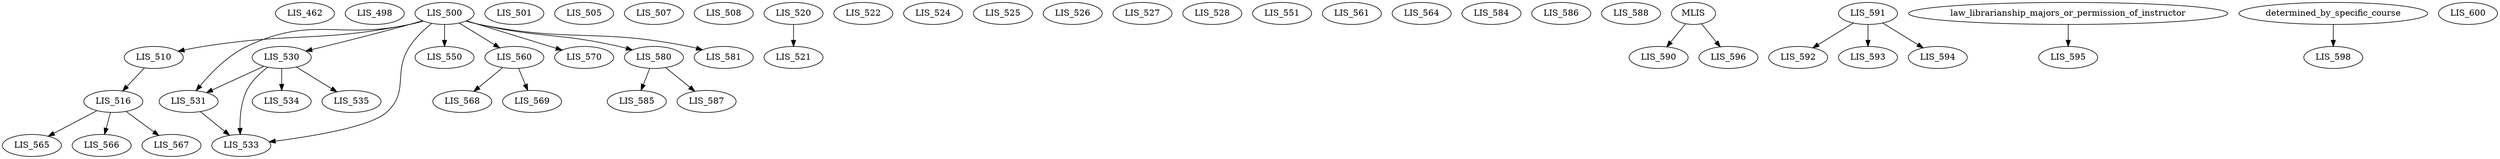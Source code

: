 digraph G {
    LIS_462;
    LIS_498;
    LIS_500;
    LIS_501;
    LIS_505;
    LIS_507;
    LIS_508;
    edge [color=black];
    LIS_500 -> LIS_510;
    edge [color=black];
    LIS_510 -> LIS_516;
    LIS_520;
    edge [color=black];
    LIS_520 -> LIS_521;
    LIS_522;
    LIS_524;
    LIS_525;
    LIS_526;
    LIS_527;
    LIS_528;
    edge [color=black];
    LIS_500 -> LIS_530;
    edge [color=black];
    LIS_500 -> LIS_531;
    LIS_530 -> LIS_531;
    edge [color=black];
    LIS_500 -> LIS_533;
    LIS_530 -> LIS_533;
    LIS_531 -> LIS_533;
    edge [color=black];
    LIS_530 -> LIS_534;
    edge [color=black];
    LIS_530 -> LIS_535;
    edge [color=black];
    LIS_500 -> LIS_550;
    LIS_551;
    edge [color=black];
    LIS_500 -> LIS_560;
    LIS_561;
    LIS_564;
    edge [color=black];
    LIS_516 -> LIS_565;
    edge [color=black];
    LIS_516 -> LIS_566;
    edge [color=black];
    LIS_516 -> LIS_567;
    edge [color=black];
    LIS_560 -> LIS_568;
    edge [color=black];
    LIS_560 -> LIS_569;
    edge [color=black];
    LIS_500 -> LIS_570;
    edge [color=black];
    LIS_500 -> LIS_580;
    edge [color=black];
    LIS_500 -> LIS_581;
    LIS_584;
    edge [color=black];
    LIS_580 -> LIS_585;
    LIS_586;
    edge [color=black];
    LIS_580 -> LIS_587;
    LIS_588;
    edge [color=black];
    MLIS -> LIS_590;
    LIS_591;
    edge [color=black];
    LIS_591 -> LIS_592;
    edge [color=black];
    LIS_591 -> LIS_593;
    edge [color=black];
    LIS_591 -> LIS_594;
    edge [color=black];
    law_librarianship_majors_or_permission_of_instructor -> LIS_595;
    edge [color=black];
    MLIS -> LIS_596;
    edge [color=black];
    determined_by_specific_course -> LIS_598;
    LIS_600;
}
